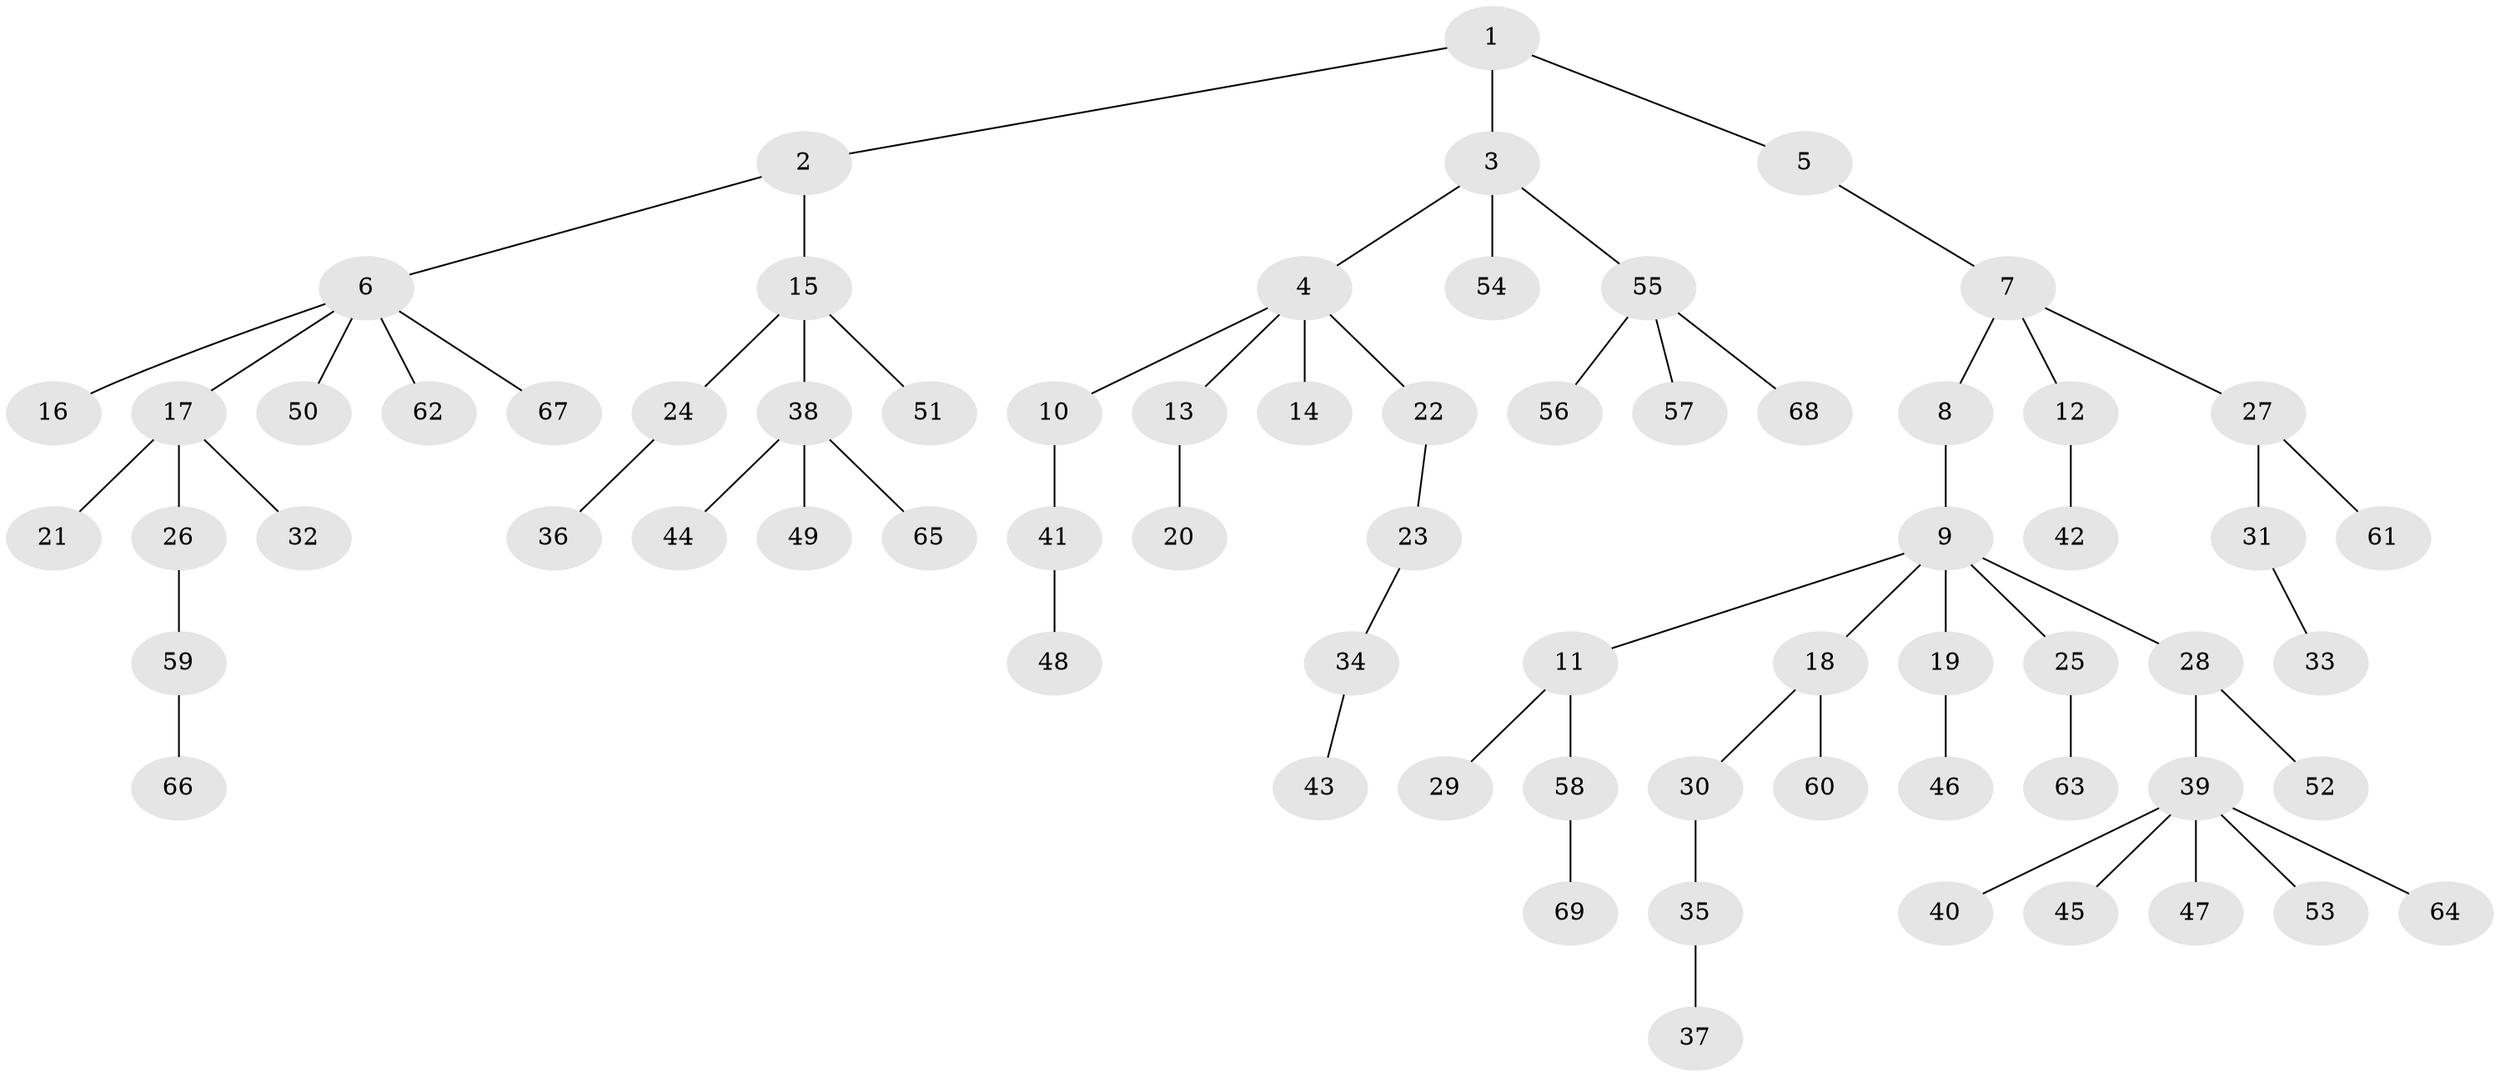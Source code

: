 // Generated by graph-tools (version 1.1) at 2025/26/03/09/25 03:26:30]
// undirected, 69 vertices, 68 edges
graph export_dot {
graph [start="1"]
  node [color=gray90,style=filled];
  1;
  2;
  3;
  4;
  5;
  6;
  7;
  8;
  9;
  10;
  11;
  12;
  13;
  14;
  15;
  16;
  17;
  18;
  19;
  20;
  21;
  22;
  23;
  24;
  25;
  26;
  27;
  28;
  29;
  30;
  31;
  32;
  33;
  34;
  35;
  36;
  37;
  38;
  39;
  40;
  41;
  42;
  43;
  44;
  45;
  46;
  47;
  48;
  49;
  50;
  51;
  52;
  53;
  54;
  55;
  56;
  57;
  58;
  59;
  60;
  61;
  62;
  63;
  64;
  65;
  66;
  67;
  68;
  69;
  1 -- 2;
  1 -- 3;
  1 -- 5;
  2 -- 6;
  2 -- 15;
  3 -- 4;
  3 -- 54;
  3 -- 55;
  4 -- 10;
  4 -- 13;
  4 -- 14;
  4 -- 22;
  5 -- 7;
  6 -- 16;
  6 -- 17;
  6 -- 50;
  6 -- 62;
  6 -- 67;
  7 -- 8;
  7 -- 12;
  7 -- 27;
  8 -- 9;
  9 -- 11;
  9 -- 18;
  9 -- 19;
  9 -- 25;
  9 -- 28;
  10 -- 41;
  11 -- 29;
  11 -- 58;
  12 -- 42;
  13 -- 20;
  15 -- 24;
  15 -- 38;
  15 -- 51;
  17 -- 21;
  17 -- 26;
  17 -- 32;
  18 -- 30;
  18 -- 60;
  19 -- 46;
  22 -- 23;
  23 -- 34;
  24 -- 36;
  25 -- 63;
  26 -- 59;
  27 -- 31;
  27 -- 61;
  28 -- 39;
  28 -- 52;
  30 -- 35;
  31 -- 33;
  34 -- 43;
  35 -- 37;
  38 -- 44;
  38 -- 49;
  38 -- 65;
  39 -- 40;
  39 -- 45;
  39 -- 47;
  39 -- 53;
  39 -- 64;
  41 -- 48;
  55 -- 56;
  55 -- 57;
  55 -- 68;
  58 -- 69;
  59 -- 66;
}
